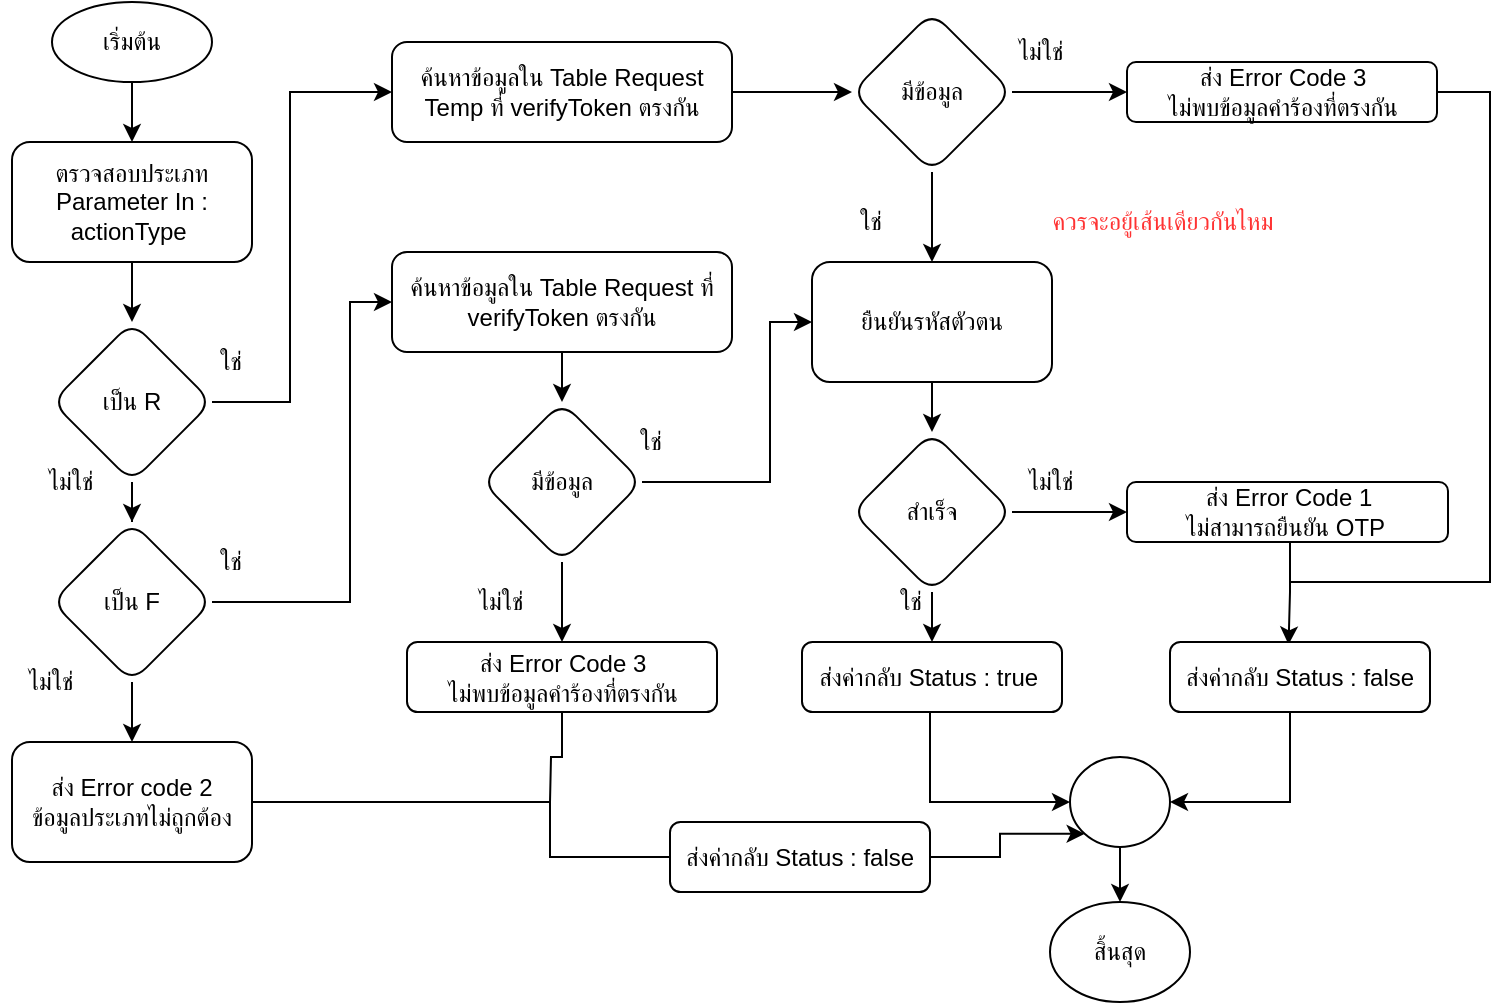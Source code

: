 <mxfile version="20.2.8" type="github">
  <diagram id="5tT6JGEHEpbYU6vvurMg" name="หน้า-1">
    <mxGraphModel dx="599" dy="643" grid="1" gridSize="10" guides="1" tooltips="1" connect="1" arrows="1" fold="1" page="1" pageScale="1" pageWidth="827" pageHeight="1169" math="0" shadow="0">
      <root>
        <mxCell id="0" />
        <mxCell id="1" parent="0" />
        <mxCell id="_IzJQ9_v8akHQBwBYt0i-96" value="" style="edgeStyle=orthogonalEdgeStyle;rounded=0;orthogonalLoop=1;jettySize=auto;html=1;" parent="1" source="_IzJQ9_v8akHQBwBYt0i-1" target="_IzJQ9_v8akHQBwBYt0i-31" edge="1">
          <mxGeometry relative="1" as="geometry" />
        </mxCell>
        <mxCell id="_IzJQ9_v8akHQBwBYt0i-1" value="เริ่มต้น" style="ellipse;whiteSpace=wrap;html=1;" parent="1" vertex="1">
          <mxGeometry x="901" y="30" width="80" height="40" as="geometry" />
        </mxCell>
        <mxCell id="_IzJQ9_v8akHQBwBYt0i-31" value="ตรวจสอบประเภท&lt;br&gt;Parameter In : actionType&amp;nbsp;" style="rounded=1;whiteSpace=wrap;html=1;" parent="1" vertex="1">
          <mxGeometry x="881" y="100" width="120" height="60" as="geometry" />
        </mxCell>
        <mxCell id="_IzJQ9_v8akHQBwBYt0i-98" value="" style="edgeStyle=orthogonalEdgeStyle;rounded=0;orthogonalLoop=1;jettySize=auto;html=1;" parent="1" source="_IzJQ9_v8akHQBwBYt0i-34" target="_IzJQ9_v8akHQBwBYt0i-97" edge="1">
          <mxGeometry relative="1" as="geometry" />
        </mxCell>
        <mxCell id="_IzJQ9_v8akHQBwBYt0i-34" value="เป็น R" style="rhombus;whiteSpace=wrap;html=1;rounded=1;" parent="1" vertex="1">
          <mxGeometry x="901" y="190" width="80" height="80" as="geometry" />
        </mxCell>
        <mxCell id="_IzJQ9_v8akHQBwBYt0i-30" value="" style="edgeStyle=orthogonalEdgeStyle;rounded=0;orthogonalLoop=1;jettySize=auto;html=1;exitX=0.5;exitY=1;exitDx=0;exitDy=0;" parent="1" source="_IzJQ9_v8akHQBwBYt0i-31" target="_IzJQ9_v8akHQBwBYt0i-34" edge="1">
          <mxGeometry relative="1" as="geometry" />
        </mxCell>
        <mxCell id="_IzJQ9_v8akHQBwBYt0i-121" value="" style="edgeStyle=orthogonalEdgeStyle;rounded=0;orthogonalLoop=1;jettySize=auto;html=1;endArrow=classic;endFill=1;" parent="1" source="_IzJQ9_v8akHQBwBYt0i-51" target="_IzJQ9_v8akHQBwBYt0i-68" edge="1">
          <mxGeometry relative="1" as="geometry" />
        </mxCell>
        <mxCell id="_IzJQ9_v8akHQBwBYt0i-51" value="" style="ellipse;whiteSpace=wrap;html=1;" parent="1" vertex="1">
          <mxGeometry x="1410" y="407.5" width="50" height="45" as="geometry" />
        </mxCell>
        <mxCell id="_IzJQ9_v8akHQBwBYt0i-68" value="สิ้นสุด" style="ellipse;whiteSpace=wrap;html=1;" parent="1" vertex="1">
          <mxGeometry x="1400" y="480" width="70" height="50" as="geometry" />
        </mxCell>
        <mxCell id="_IzJQ9_v8akHQBwBYt0i-87" style="edgeStyle=orthogonalEdgeStyle;rounded=0;orthogonalLoop=1;jettySize=auto;html=1;entryX=0;entryY=0.5;entryDx=0;entryDy=0;endArrow=classic;endFill=1;" parent="1" source="_IzJQ9_v8akHQBwBYt0i-88" target="_IzJQ9_v8akHQBwBYt0i-51" edge="1">
          <mxGeometry relative="1" as="geometry">
            <Array as="points">
              <mxPoint x="1340" y="430" />
            </Array>
          </mxGeometry>
        </mxCell>
        <mxCell id="_IzJQ9_v8akHQBwBYt0i-88" value="ส่งค่ากลับ Status : true&amp;nbsp;" style="rounded=1;whiteSpace=wrap;html=1;" parent="1" vertex="1">
          <mxGeometry x="1276" y="350" width="130" height="35" as="geometry" />
        </mxCell>
        <mxCell id="_IzJQ9_v8akHQBwBYt0i-33" style="edgeStyle=orthogonalEdgeStyle;rounded=0;orthogonalLoop=1;jettySize=auto;html=1;entryX=0;entryY=0.5;entryDx=0;entryDy=0;" parent="1" source="_IzJQ9_v8akHQBwBYt0i-34" target="_IzJQ9_v8akHQBwBYt0i-72" edge="1">
          <mxGeometry relative="1" as="geometry">
            <Array as="points">
              <mxPoint x="1020" y="230" />
              <mxPoint x="1020" y="75" />
            </Array>
          </mxGeometry>
        </mxCell>
        <mxCell id="_IzJQ9_v8akHQBwBYt0i-105" value="" style="edgeStyle=orthogonalEdgeStyle;rounded=0;orthogonalLoop=1;jettySize=auto;html=1;entryX=0;entryY=0.5;entryDx=0;entryDy=0;" parent="1" source="_IzJQ9_v8akHQBwBYt0i-97" target="_IzJQ9_v8akHQBwBYt0i-110" edge="1">
          <mxGeometry relative="1" as="geometry">
            <mxPoint x="1010" y="330.059" as="targetPoint" />
            <Array as="points">
              <mxPoint x="1050" y="330" />
              <mxPoint x="1050" y="180" />
            </Array>
          </mxGeometry>
        </mxCell>
        <mxCell id="_IzJQ9_v8akHQBwBYt0i-107" value="" style="edgeStyle=orthogonalEdgeStyle;rounded=0;orthogonalLoop=1;jettySize=auto;html=1;" parent="1" source="_IzJQ9_v8akHQBwBYt0i-97" target="_IzJQ9_v8akHQBwBYt0i-106" edge="1">
          <mxGeometry relative="1" as="geometry" />
        </mxCell>
        <mxCell id="_IzJQ9_v8akHQBwBYt0i-97" value="เป็น F" style="rhombus;whiteSpace=wrap;html=1;rounded=1;" parent="1" vertex="1">
          <mxGeometry x="901" y="290" width="80" height="80" as="geometry" />
        </mxCell>
        <mxCell id="_IzJQ9_v8akHQBwBYt0i-99" value="ใช่" style="text;html=1;align=center;verticalAlign=middle;resizable=0;points=[];autosize=1;strokeColor=none;fillColor=none;" parent="1" vertex="1">
          <mxGeometry x="970" y="195" width="40" height="30" as="geometry" />
        </mxCell>
        <mxCell id="_IzJQ9_v8akHQBwBYt0i-100" value="ไม่ใช่" style="text;html=1;align=center;verticalAlign=middle;resizable=0;points=[];autosize=1;strokeColor=none;fillColor=none;" parent="1" vertex="1">
          <mxGeometry x="885" y="255" width="50" height="30" as="geometry" />
        </mxCell>
        <mxCell id="_IzJQ9_v8akHQBwBYt0i-122" style="edgeStyle=orthogonalEdgeStyle;rounded=0;orthogonalLoop=1;jettySize=auto;html=1;endArrow=none;endFill=0;entryX=0;entryY=0.5;entryDx=0;entryDy=0;" parent="1" source="_IzJQ9_v8akHQBwBYt0i-106" target="66u1GEdo-1cmv5JM-1_x-1" edge="1">
          <mxGeometry relative="1" as="geometry">
            <mxPoint x="1340.0" y="430" as="targetPoint" />
            <Array as="points">
              <mxPoint x="1150" y="430" />
              <mxPoint x="1150" y="457" />
            </Array>
          </mxGeometry>
        </mxCell>
        <mxCell id="_IzJQ9_v8akHQBwBYt0i-106" value="ส่ง Error code 2&lt;br&gt;ข้อมูลประเภทไม่ถูกต้อง" style="whiteSpace=wrap;html=1;rounded=1;" parent="1" vertex="1">
          <mxGeometry x="881" y="400" width="120" height="60" as="geometry" />
        </mxCell>
        <mxCell id="_IzJQ9_v8akHQBwBYt0i-108" value="ใช่" style="text;html=1;align=center;verticalAlign=middle;resizable=0;points=[];autosize=1;strokeColor=none;fillColor=none;" parent="1" vertex="1">
          <mxGeometry x="970" y="295" width="40" height="30" as="geometry" />
        </mxCell>
        <mxCell id="_IzJQ9_v8akHQBwBYt0i-109" value="ไม่ใช่" style="text;html=1;align=center;verticalAlign=middle;resizable=0;points=[];autosize=1;strokeColor=none;fillColor=none;" parent="1" vertex="1">
          <mxGeometry x="875" y="355" width="50" height="30" as="geometry" />
        </mxCell>
        <mxCell id="_IzJQ9_v8akHQBwBYt0i-72" value="ค้นหาข้อมูลใน Table Request Temp ที่ verifyToken ตรงกัน" style="rounded=1;whiteSpace=wrap;html=1;" parent="1" vertex="1">
          <mxGeometry x="1071" y="50" width="170" height="50" as="geometry" />
        </mxCell>
        <mxCell id="_IzJQ9_v8akHQBwBYt0i-73" value="มีข้อมูล" style="rhombus;whiteSpace=wrap;html=1;rounded=1;" parent="1" vertex="1">
          <mxGeometry x="1301" y="35" width="80" height="80" as="geometry" />
        </mxCell>
        <mxCell id="_IzJQ9_v8akHQBwBYt0i-74" value="" style="edgeStyle=orthogonalEdgeStyle;rounded=0;orthogonalLoop=1;jettySize=auto;html=1;" parent="1" source="_IzJQ9_v8akHQBwBYt0i-72" target="_IzJQ9_v8akHQBwBYt0i-73" edge="1">
          <mxGeometry relative="1" as="geometry" />
        </mxCell>
        <mxCell id="_IzJQ9_v8akHQBwBYt0i-76" value="ยืนยันรหัสตัวตน" style="whiteSpace=wrap;html=1;rounded=1;" parent="1" vertex="1">
          <mxGeometry x="1281" y="160" width="120" height="60" as="geometry" />
        </mxCell>
        <mxCell id="_IzJQ9_v8akHQBwBYt0i-77" value="" style="edgeStyle=orthogonalEdgeStyle;rounded=0;orthogonalLoop=1;jettySize=auto;html=1;" parent="1" source="_IzJQ9_v8akHQBwBYt0i-73" target="_IzJQ9_v8akHQBwBYt0i-76" edge="1">
          <mxGeometry relative="1" as="geometry">
            <Array as="points">
              <mxPoint x="1341" y="130" />
              <mxPoint x="1341" y="130" />
            </Array>
          </mxGeometry>
        </mxCell>
        <mxCell id="_IzJQ9_v8akHQBwBYt0i-117" value="" style="edgeStyle=orthogonalEdgeStyle;rounded=0;orthogonalLoop=1;jettySize=auto;html=1;endArrow=classic;endFill=1;" parent="1" source="_IzJQ9_v8akHQBwBYt0i-78" target="_IzJQ9_v8akHQBwBYt0i-88" edge="1">
          <mxGeometry relative="1" as="geometry" />
        </mxCell>
        <mxCell id="_IzJQ9_v8akHQBwBYt0i-78" value="สำเร็จ" style="rhombus;whiteSpace=wrap;html=1;rounded=1;" parent="1" vertex="1">
          <mxGeometry x="1301" y="245" width="80" height="80" as="geometry" />
        </mxCell>
        <mxCell id="_IzJQ9_v8akHQBwBYt0i-79" value="" style="edgeStyle=orthogonalEdgeStyle;rounded=0;orthogonalLoop=1;jettySize=auto;html=1;entryX=0.5;entryY=0;entryDx=0;entryDy=0;" parent="1" source="_IzJQ9_v8akHQBwBYt0i-76" target="_IzJQ9_v8akHQBwBYt0i-78" edge="1">
          <mxGeometry relative="1" as="geometry">
            <Array as="points">
              <mxPoint x="1391" y="200" />
              <mxPoint x="1391" y="200" />
            </Array>
          </mxGeometry>
        </mxCell>
        <mxCell id="_IzJQ9_v8akHQBwBYt0i-119" style="edgeStyle=orthogonalEdgeStyle;rounded=0;orthogonalLoop=1;jettySize=auto;html=1;entryX=0.456;entryY=0.035;entryDx=0;entryDy=0;entryPerimeter=0;endArrow=classic;endFill=1;" parent="1" source="_IzJQ9_v8akHQBwBYt0i-81" target="_IzJQ9_v8akHQBwBYt0i-90" edge="1">
          <mxGeometry relative="1" as="geometry">
            <Array as="points">
              <mxPoint x="1520" y="325" />
              <mxPoint x="1519" y="325" />
            </Array>
          </mxGeometry>
        </mxCell>
        <mxCell id="_IzJQ9_v8akHQBwBYt0i-81" value="ส่ง Error Code 1&lt;br&gt;ไม่สามารถยืนยัน OTP&amp;nbsp;" style="whiteSpace=wrap;html=1;rounded=1;" parent="1" vertex="1">
          <mxGeometry x="1438.5" y="270" width="160.5" height="30" as="geometry" />
        </mxCell>
        <mxCell id="_IzJQ9_v8akHQBwBYt0i-82" value="" style="edgeStyle=orthogonalEdgeStyle;rounded=0;orthogonalLoop=1;jettySize=auto;html=1;" parent="1" source="_IzJQ9_v8akHQBwBYt0i-78" target="_IzJQ9_v8akHQBwBYt0i-81" edge="1">
          <mxGeometry relative="1" as="geometry" />
        </mxCell>
        <mxCell id="_IzJQ9_v8akHQBwBYt0i-83" value="ไม่ใช่" style="text;html=1;align=center;verticalAlign=middle;resizable=0;points=[];autosize=1;strokeColor=none;fillColor=none;" parent="1" vertex="1">
          <mxGeometry x="1370" y="40" width="50" height="30" as="geometry" />
        </mxCell>
        <mxCell id="_IzJQ9_v8akHQBwBYt0i-116" style="edgeStyle=orthogonalEdgeStyle;rounded=0;orthogonalLoop=1;jettySize=auto;html=1;endArrow=none;endFill=0;" parent="1" source="_IzJQ9_v8akHQBwBYt0i-85" edge="1">
          <mxGeometry relative="1" as="geometry">
            <mxPoint x="1520" y="320" as="targetPoint" />
            <Array as="points">
              <mxPoint x="1620" y="75" />
              <mxPoint x="1620" y="320" />
              <mxPoint x="1520" y="320" />
            </Array>
          </mxGeometry>
        </mxCell>
        <mxCell id="_IzJQ9_v8akHQBwBYt0i-85" value="ส่ง Error Code 3&lt;br&gt;ไม่พบข้อมูลคำร้องที่ตรงกัน" style="rounded=1;whiteSpace=wrap;html=1;" parent="1" vertex="1">
          <mxGeometry x="1438.5" y="60" width="155" height="30" as="geometry" />
        </mxCell>
        <mxCell id="_IzJQ9_v8akHQBwBYt0i-86" value="" style="edgeStyle=orthogonalEdgeStyle;rounded=0;orthogonalLoop=1;jettySize=auto;html=1;" parent="1" source="_IzJQ9_v8akHQBwBYt0i-73" target="_IzJQ9_v8akHQBwBYt0i-85" edge="1">
          <mxGeometry relative="1" as="geometry" />
        </mxCell>
        <mxCell id="_IzJQ9_v8akHQBwBYt0i-112" value="" style="edgeStyle=orthogonalEdgeStyle;rounded=0;orthogonalLoop=1;jettySize=auto;html=1;" parent="1" source="_IzJQ9_v8akHQBwBYt0i-110" target="_IzJQ9_v8akHQBwBYt0i-111" edge="1">
          <mxGeometry relative="1" as="geometry" />
        </mxCell>
        <mxCell id="_IzJQ9_v8akHQBwBYt0i-110" value="ค้นหาข้อมูลใน Table Request ที่ verifyToken ตรงกัน" style="rounded=1;whiteSpace=wrap;html=1;" parent="1" vertex="1">
          <mxGeometry x="1071" y="155" width="170" height="50" as="geometry" />
        </mxCell>
        <mxCell id="_IzJQ9_v8akHQBwBYt0i-113" style="edgeStyle=orthogonalEdgeStyle;rounded=0;orthogonalLoop=1;jettySize=auto;html=1;entryX=0;entryY=0.5;entryDx=0;entryDy=0;" parent="1" source="_IzJQ9_v8akHQBwBYt0i-111" target="_IzJQ9_v8akHQBwBYt0i-76" edge="1">
          <mxGeometry relative="1" as="geometry">
            <Array as="points">
              <mxPoint x="1260" y="270" />
              <mxPoint x="1260" y="190" />
            </Array>
          </mxGeometry>
        </mxCell>
        <mxCell id="_IzJQ9_v8akHQBwBYt0i-115" value="" style="edgeStyle=orthogonalEdgeStyle;rounded=0;orthogonalLoop=1;jettySize=auto;html=1;" parent="1" source="_IzJQ9_v8akHQBwBYt0i-111" target="_IzJQ9_v8akHQBwBYt0i-114" edge="1">
          <mxGeometry relative="1" as="geometry" />
        </mxCell>
        <mxCell id="_IzJQ9_v8akHQBwBYt0i-111" value="มีข้อมูล" style="rhombus;whiteSpace=wrap;html=1;rounded=1;" parent="1" vertex="1">
          <mxGeometry x="1116" y="230" width="80" height="80" as="geometry" />
        </mxCell>
        <mxCell id="66u1GEdo-1cmv5JM-1_x-2" style="edgeStyle=orthogonalEdgeStyle;rounded=0;orthogonalLoop=1;jettySize=auto;html=1;endArrow=none;endFill=0;" parent="1" source="_IzJQ9_v8akHQBwBYt0i-114" edge="1">
          <mxGeometry relative="1" as="geometry">
            <mxPoint x="1150" y="430" as="targetPoint" />
          </mxGeometry>
        </mxCell>
        <mxCell id="_IzJQ9_v8akHQBwBYt0i-114" value="ส่ง Error Code 3&lt;br&gt;ไม่พบข้อมูลคำร้องที่ตรงกัน" style="rounded=1;whiteSpace=wrap;html=1;" parent="1" vertex="1">
          <mxGeometry x="1078.5" y="350" width="155" height="35" as="geometry" />
        </mxCell>
        <mxCell id="_IzJQ9_v8akHQBwBYt0i-120" style="edgeStyle=orthogonalEdgeStyle;rounded=0;orthogonalLoop=1;jettySize=auto;html=1;entryX=1;entryY=0.5;entryDx=0;entryDy=0;endArrow=classic;endFill=1;" parent="1" source="_IzJQ9_v8akHQBwBYt0i-90" target="_IzJQ9_v8akHQBwBYt0i-51" edge="1">
          <mxGeometry relative="1" as="geometry">
            <Array as="points">
              <mxPoint x="1520" y="430" />
            </Array>
          </mxGeometry>
        </mxCell>
        <mxCell id="_IzJQ9_v8akHQBwBYt0i-90" value="ส่งค่ากลับ Status : false" style="rounded=1;whiteSpace=wrap;html=1;" parent="1" vertex="1">
          <mxGeometry x="1460" y="350" width="130" height="35" as="geometry" />
        </mxCell>
        <mxCell id="_IzJQ9_v8akHQBwBYt0i-124" value="ใช่" style="text;html=1;align=center;verticalAlign=middle;resizable=0;points=[];autosize=1;strokeColor=none;fillColor=none;" parent="1" vertex="1">
          <mxGeometry x="1180" y="235" width="40" height="30" as="geometry" />
        </mxCell>
        <mxCell id="_IzJQ9_v8akHQBwBYt0i-125" value="ไม่ใช่" style="text;html=1;align=center;verticalAlign=middle;resizable=0;points=[];autosize=1;strokeColor=none;fillColor=none;" parent="1" vertex="1">
          <mxGeometry x="1100" y="315" width="50" height="30" as="geometry" />
        </mxCell>
        <mxCell id="_IzJQ9_v8akHQBwBYt0i-126" value="ใช่" style="text;html=1;align=center;verticalAlign=middle;resizable=0;points=[];autosize=1;strokeColor=none;fillColor=none;" parent="1" vertex="1">
          <mxGeometry x="1290" y="125" width="40" height="30" as="geometry" />
        </mxCell>
        <mxCell id="66u1GEdo-1cmv5JM-1_x-3" style="edgeStyle=orthogonalEdgeStyle;rounded=0;orthogonalLoop=1;jettySize=auto;html=1;entryX=0;entryY=1;entryDx=0;entryDy=0;endArrow=classic;endFill=1;" parent="1" source="66u1GEdo-1cmv5JM-1_x-1" target="_IzJQ9_v8akHQBwBYt0i-51" edge="1">
          <mxGeometry relative="1" as="geometry" />
        </mxCell>
        <mxCell id="66u1GEdo-1cmv5JM-1_x-1" value="ส่งค่ากลับ Status : false" style="rounded=1;whiteSpace=wrap;html=1;" parent="1" vertex="1">
          <mxGeometry x="1210" y="440" width="130" height="35" as="geometry" />
        </mxCell>
        <mxCell id="juMsNM8s4j_jNVtFp_6V-1" value="ไม่ใช่" style="text;html=1;align=center;verticalAlign=middle;resizable=0;points=[];autosize=1;strokeColor=none;fillColor=none;" parent="1" vertex="1">
          <mxGeometry x="1375" y="255" width="50" height="30" as="geometry" />
        </mxCell>
        <mxCell id="juMsNM8s4j_jNVtFp_6V-2" value="ใช่" style="text;html=1;align=center;verticalAlign=middle;resizable=0;points=[];autosize=1;strokeColor=none;fillColor=none;" parent="1" vertex="1">
          <mxGeometry x="1310" y="315" width="40" height="30" as="geometry" />
        </mxCell>
        <mxCell id="juMsNM8s4j_jNVtFp_6V-3" value="&lt;font color=&quot;#ff3333&quot;&gt;ควรจะอยู้เส้นเดียวกันไหม&lt;/font&gt;" style="text;html=1;align=center;verticalAlign=middle;resizable=0;points=[];autosize=1;strokeColor=none;fillColor=none;" parent="1" vertex="1">
          <mxGeometry x="1381" y="125" width="150" height="30" as="geometry" />
        </mxCell>
      </root>
    </mxGraphModel>
  </diagram>
</mxfile>
